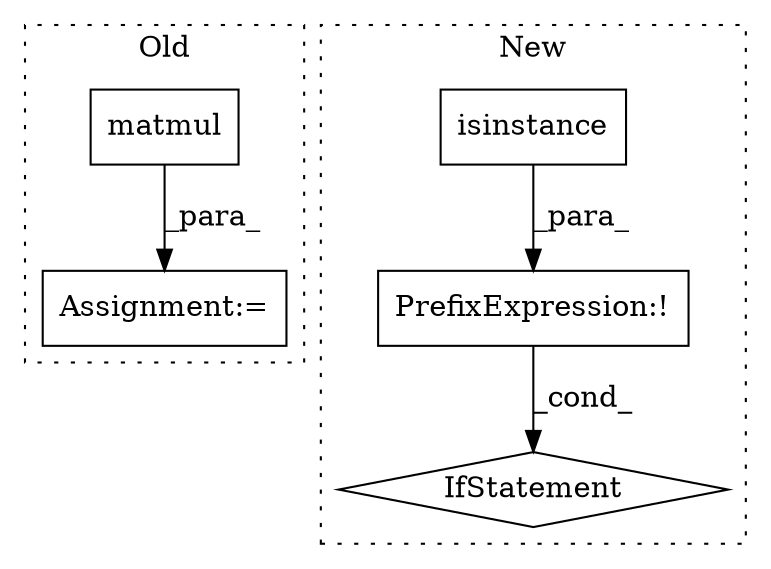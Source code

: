 digraph G {
subgraph cluster0 {
1 [label="matmul" a="32" s="4583,4605" l="7,1" shape="box"];
5 [label="Assignment:=" a="7" s="4626" l="1" shape="box"];
label = "Old";
style="dotted";
}
subgraph cluster1 {
2 [label="isinstance" a="32" s="4748,4772" l="11,1" shape="box"];
3 [label="IfStatement" a="25" s="4743,4773" l="4,2" shape="diamond"];
4 [label="PrefixExpression:!" a="38" s="4747" l="1" shape="box"];
label = "New";
style="dotted";
}
1 -> 5 [label="_para_"];
2 -> 4 [label="_para_"];
4 -> 3 [label="_cond_"];
}